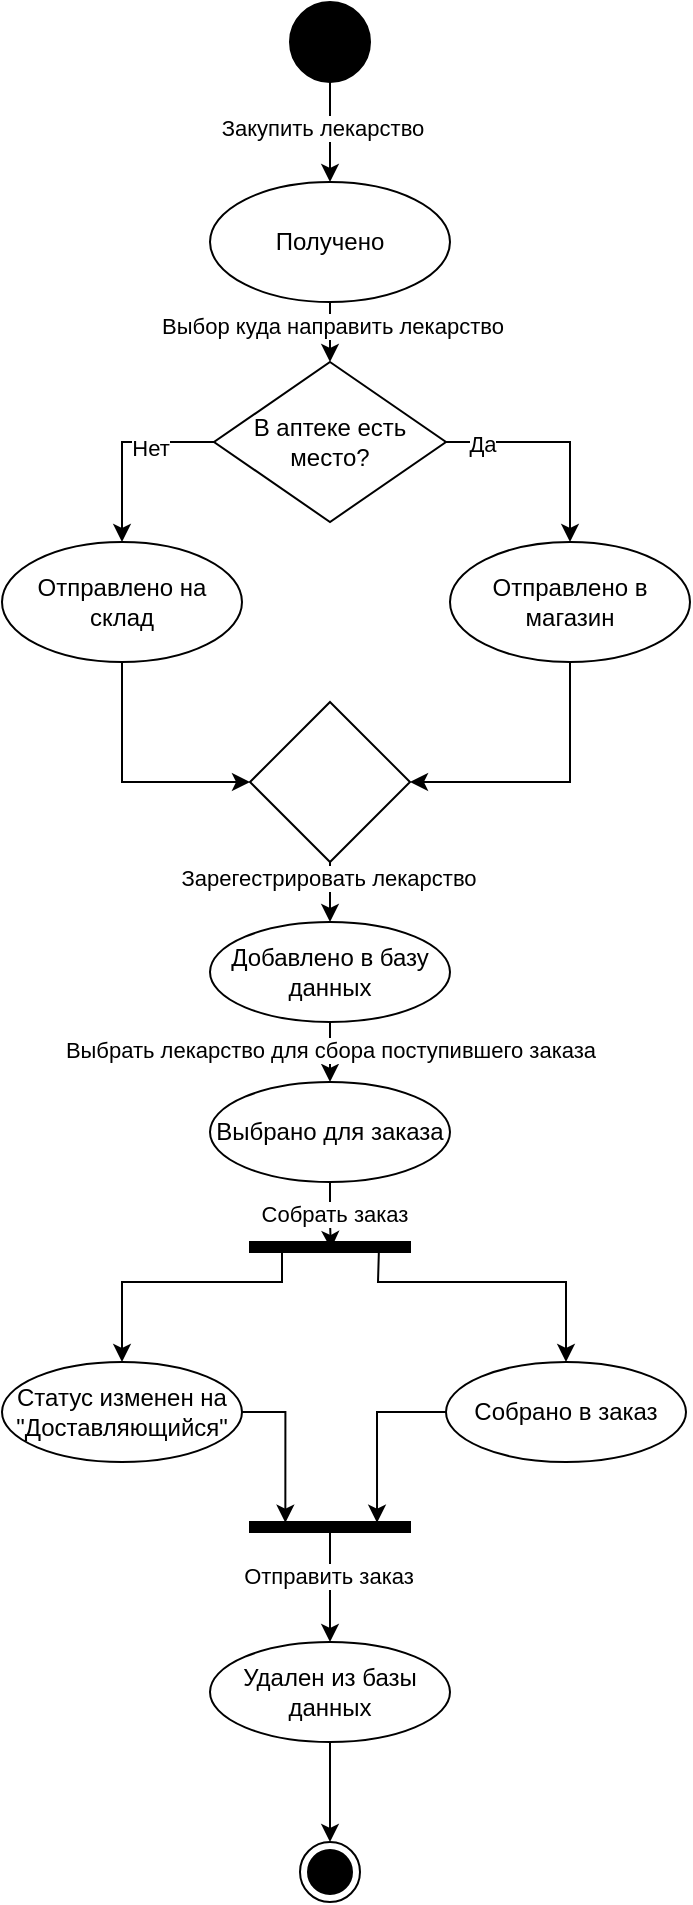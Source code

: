 <mxfile version="26.2.3">
  <diagram name="Page-1" id="vK6EdAKfeL86M8nbuQIk">
    <mxGraphModel dx="1115" dy="918" grid="1" gridSize="10" guides="1" tooltips="1" connect="1" arrows="1" fold="1" page="1" pageScale="1" pageWidth="827" pageHeight="1169" math="0" shadow="0">
      <root>
        <mxCell id="0" />
        <mxCell id="1" parent="0" />
        <mxCell id="EESltQTYkssKowQskmax-5" style="edgeStyle=orthogonalEdgeStyle;rounded=0;orthogonalLoop=1;jettySize=auto;html=1;entryX=0.5;entryY=0;entryDx=0;entryDy=0;" edge="1" parent="1" source="EESltQTYkssKowQskmax-1" target="EESltQTYkssKowQskmax-4">
          <mxGeometry relative="1" as="geometry" />
        </mxCell>
        <mxCell id="EESltQTYkssKowQskmax-6" value="Закупить лекарство" style="edgeLabel;html=1;align=center;verticalAlign=middle;resizable=0;points=[];" vertex="1" connectable="0" parent="EESltQTYkssKowQskmax-5">
          <mxGeometry x="-0.5" y="4" relative="1" as="geometry">
            <mxPoint x="-8" y="10" as="offset" />
          </mxGeometry>
        </mxCell>
        <mxCell id="EESltQTYkssKowQskmax-1" value="" style="ellipse;whiteSpace=wrap;html=1;aspect=fixed;fillColor=#000000;" vertex="1" parent="1">
          <mxGeometry x="374" y="110" width="40" height="40" as="geometry" />
        </mxCell>
        <mxCell id="EESltQTYkssKowQskmax-11" style="edgeStyle=orthogonalEdgeStyle;rounded=0;orthogonalLoop=1;jettySize=auto;html=1;" edge="1" parent="1" source="EESltQTYkssKowQskmax-4" target="EESltQTYkssKowQskmax-10">
          <mxGeometry relative="1" as="geometry" />
        </mxCell>
        <mxCell id="EESltQTYkssKowQskmax-41" value="Выбор куда направить лекарство" style="edgeLabel;html=1;align=center;verticalAlign=middle;resizable=0;points=[];" vertex="1" connectable="0" parent="EESltQTYkssKowQskmax-11">
          <mxGeometry x="0.12" y="-1" relative="1" as="geometry">
            <mxPoint as="offset" />
          </mxGeometry>
        </mxCell>
        <mxCell id="EESltQTYkssKowQskmax-4" value="Получено" style="ellipse;whiteSpace=wrap;html=1;" vertex="1" parent="1">
          <mxGeometry x="334" y="200" width="120" height="60" as="geometry" />
        </mxCell>
        <mxCell id="EESltQTYkssKowQskmax-14" style="edgeStyle=orthogonalEdgeStyle;rounded=0;orthogonalLoop=1;jettySize=auto;html=1;" edge="1" parent="1" source="EESltQTYkssKowQskmax-10" target="EESltQTYkssKowQskmax-12">
          <mxGeometry relative="1" as="geometry">
            <Array as="points">
              <mxPoint x="290" y="330" />
            </Array>
          </mxGeometry>
        </mxCell>
        <mxCell id="EESltQTYkssKowQskmax-16" value="Нет" style="edgeLabel;html=1;align=center;verticalAlign=middle;resizable=0;points=[];" vertex="1" connectable="0" parent="EESltQTYkssKowQskmax-14">
          <mxGeometry x="-0.333" y="3" relative="1" as="geometry">
            <mxPoint as="offset" />
          </mxGeometry>
        </mxCell>
        <mxCell id="EESltQTYkssKowQskmax-15" style="edgeStyle=orthogonalEdgeStyle;rounded=0;orthogonalLoop=1;jettySize=auto;html=1;entryX=0.5;entryY=0;entryDx=0;entryDy=0;" edge="1" parent="1" source="EESltQTYkssKowQskmax-10" target="EESltQTYkssKowQskmax-13">
          <mxGeometry relative="1" as="geometry" />
        </mxCell>
        <mxCell id="EESltQTYkssKowQskmax-17" value="Да" style="edgeLabel;html=1;align=center;verticalAlign=middle;resizable=0;points=[];" vertex="1" connectable="0" parent="EESltQTYkssKowQskmax-15">
          <mxGeometry x="-0.679" y="-1" relative="1" as="geometry">
            <mxPoint as="offset" />
          </mxGeometry>
        </mxCell>
        <mxCell id="EESltQTYkssKowQskmax-10" value="В аптеке есть место?" style="rhombus;whiteSpace=wrap;html=1;" vertex="1" parent="1">
          <mxGeometry x="336" y="290" width="116" height="80" as="geometry" />
        </mxCell>
        <mxCell id="EESltQTYkssKowQskmax-19" style="edgeStyle=orthogonalEdgeStyle;rounded=0;orthogonalLoop=1;jettySize=auto;html=1;entryX=0;entryY=0.5;entryDx=0;entryDy=0;" edge="1" parent="1" source="EESltQTYkssKowQskmax-12" target="EESltQTYkssKowQskmax-18">
          <mxGeometry relative="1" as="geometry">
            <Array as="points">
              <mxPoint x="290" y="500" />
            </Array>
          </mxGeometry>
        </mxCell>
        <mxCell id="EESltQTYkssKowQskmax-12" value="Отправлено на склад" style="ellipse;whiteSpace=wrap;html=1;" vertex="1" parent="1">
          <mxGeometry x="230" y="380" width="120" height="60" as="geometry" />
        </mxCell>
        <mxCell id="EESltQTYkssKowQskmax-20" style="edgeStyle=orthogonalEdgeStyle;rounded=0;orthogonalLoop=1;jettySize=auto;html=1;" edge="1" parent="1" source="EESltQTYkssKowQskmax-13" target="EESltQTYkssKowQskmax-18">
          <mxGeometry relative="1" as="geometry">
            <Array as="points">
              <mxPoint x="514" y="500" />
            </Array>
          </mxGeometry>
        </mxCell>
        <mxCell id="EESltQTYkssKowQskmax-13" value="Отправлено в магазин" style="ellipse;whiteSpace=wrap;html=1;" vertex="1" parent="1">
          <mxGeometry x="454" y="380" width="120" height="60" as="geometry" />
        </mxCell>
        <mxCell id="EESltQTYkssKowQskmax-22" style="edgeStyle=orthogonalEdgeStyle;rounded=0;orthogonalLoop=1;jettySize=auto;html=1;" edge="1" parent="1" source="EESltQTYkssKowQskmax-18" target="EESltQTYkssKowQskmax-21">
          <mxGeometry relative="1" as="geometry" />
        </mxCell>
        <mxCell id="EESltQTYkssKowQskmax-42" value="Зарегестрировать лекарство" style="edgeLabel;html=1;align=center;verticalAlign=middle;resizable=0;points=[];" vertex="1" connectable="0" parent="EESltQTYkssKowQskmax-22">
          <mxGeometry x="-0.687" y="-1" relative="1" as="geometry">
            <mxPoint as="offset" />
          </mxGeometry>
        </mxCell>
        <mxCell id="EESltQTYkssKowQskmax-18" value="" style="rhombus;whiteSpace=wrap;html=1;" vertex="1" parent="1">
          <mxGeometry x="354" y="460" width="80" height="80" as="geometry" />
        </mxCell>
        <mxCell id="EESltQTYkssKowQskmax-25" value="" style="edgeStyle=orthogonalEdgeStyle;rounded=0;orthogonalLoop=1;jettySize=auto;html=1;" edge="1" parent="1" source="EESltQTYkssKowQskmax-21" target="EESltQTYkssKowQskmax-24">
          <mxGeometry relative="1" as="geometry" />
        </mxCell>
        <mxCell id="EESltQTYkssKowQskmax-43" value="Выбрать лекарство для сбора поступившего заказа" style="edgeLabel;html=1;align=center;verticalAlign=middle;resizable=0;points=[];" vertex="1" connectable="0" parent="EESltQTYkssKowQskmax-25">
          <mxGeometry x="0.053" relative="1" as="geometry">
            <mxPoint as="offset" />
          </mxGeometry>
        </mxCell>
        <mxCell id="EESltQTYkssKowQskmax-21" value="Добавлено в базу данных" style="ellipse;whiteSpace=wrap;html=1;" vertex="1" parent="1">
          <mxGeometry x="334" y="570" width="120" height="50" as="geometry" />
        </mxCell>
        <mxCell id="EESltQTYkssKowQskmax-24" value="Выбрано для заказа" style="ellipse;whiteSpace=wrap;html=1;" vertex="1" parent="1">
          <mxGeometry x="334" y="650" width="120" height="50" as="geometry" />
        </mxCell>
        <mxCell id="EESltQTYkssKowQskmax-34" style="edgeStyle=orthogonalEdgeStyle;rounded=0;orthogonalLoop=1;jettySize=auto;html=1;exitX=0.657;exitY=0.184;exitDx=0;exitDy=0;exitPerimeter=0;" edge="1" parent="1" source="EESltQTYkssKowQskmax-28" target="EESltQTYkssKowQskmax-32">
          <mxGeometry relative="1" as="geometry">
            <Array as="points">
              <mxPoint x="370" y="732" />
              <mxPoint x="370" y="750" />
              <mxPoint x="290" y="750" />
            </Array>
          </mxGeometry>
        </mxCell>
        <mxCell id="EESltQTYkssKowQskmax-35" style="edgeStyle=orthogonalEdgeStyle;rounded=0;orthogonalLoop=1;jettySize=auto;html=1;exitX=0.086;exitY=0.805;exitDx=0;exitDy=0;exitPerimeter=0;" edge="1" parent="1" source="EESltQTYkssKowQskmax-28" target="EESltQTYkssKowQskmax-33">
          <mxGeometry relative="1" as="geometry">
            <Array as="points">
              <mxPoint x="418" y="736" />
              <mxPoint x="418" y="750" />
              <mxPoint x="512" y="750" />
            </Array>
          </mxGeometry>
        </mxCell>
        <mxCell id="EESltQTYkssKowQskmax-28" value="" style="html=1;points=[];perimeter=orthogonalPerimeter;fillColor=strokeColor;direction=north;" vertex="1" parent="1">
          <mxGeometry x="354" y="730" width="80" height="5" as="geometry" />
        </mxCell>
        <mxCell id="EESltQTYkssKowQskmax-30" style="edgeStyle=orthogonalEdgeStyle;rounded=0;orthogonalLoop=1;jettySize=auto;html=1;entryX=0.3;entryY=0.506;entryDx=0;entryDy=0;entryPerimeter=0;" edge="1" parent="1" source="EESltQTYkssKowQskmax-24" target="EESltQTYkssKowQskmax-28">
          <mxGeometry relative="1" as="geometry" />
        </mxCell>
        <mxCell id="EESltQTYkssKowQskmax-44" value="Собрать заказ" style="edgeLabel;html=1;align=center;verticalAlign=middle;resizable=0;points=[];" vertex="1" connectable="0" parent="EESltQTYkssKowQskmax-30">
          <mxGeometry x="-0.098" y="2" relative="1" as="geometry">
            <mxPoint as="offset" />
          </mxGeometry>
        </mxCell>
        <mxCell id="EESltQTYkssKowQskmax-47" style="edgeStyle=orthogonalEdgeStyle;rounded=0;orthogonalLoop=1;jettySize=auto;html=1;" edge="1" parent="1" source="EESltQTYkssKowQskmax-31" target="EESltQTYkssKowQskmax-46">
          <mxGeometry relative="1" as="geometry" />
        </mxCell>
        <mxCell id="EESltQTYkssKowQskmax-31" value="Удален из базы данных" style="ellipse;whiteSpace=wrap;html=1;" vertex="1" parent="1">
          <mxGeometry x="334" y="930" width="120" height="50" as="geometry" />
        </mxCell>
        <mxCell id="EESltQTYkssKowQskmax-32" value="Статус изменен на &quot;Доставляющийся&quot;" style="ellipse;whiteSpace=wrap;html=1;" vertex="1" parent="1">
          <mxGeometry x="230" y="790" width="120" height="50" as="geometry" />
        </mxCell>
        <mxCell id="EESltQTYkssKowQskmax-33" value="Собрано в заказ" style="ellipse;whiteSpace=wrap;html=1;" vertex="1" parent="1">
          <mxGeometry x="452" y="790" width="120" height="50" as="geometry" />
        </mxCell>
        <mxCell id="EESltQTYkssKowQskmax-36" style="edgeStyle=orthogonalEdgeStyle;rounded=0;orthogonalLoop=1;jettySize=auto;html=1;exitX=0.5;exitY=1;exitDx=0;exitDy=0;" edge="1" parent="1" source="EESltQTYkssKowQskmax-32" target="EESltQTYkssKowQskmax-32">
          <mxGeometry relative="1" as="geometry" />
        </mxCell>
        <mxCell id="EESltQTYkssKowQskmax-38" style="edgeStyle=orthogonalEdgeStyle;rounded=0;orthogonalLoop=1;jettySize=auto;html=1;entryX=0.5;entryY=0;entryDx=0;entryDy=0;" edge="1" parent="1" source="EESltQTYkssKowQskmax-37" target="EESltQTYkssKowQskmax-31">
          <mxGeometry relative="1" as="geometry" />
        </mxCell>
        <mxCell id="EESltQTYkssKowQskmax-45" value="Отправить заказ" style="edgeLabel;html=1;align=center;verticalAlign=middle;resizable=0;points=[];" vertex="1" connectable="0" parent="EESltQTYkssKowQskmax-38">
          <mxGeometry x="-0.2" y="-1" relative="1" as="geometry">
            <mxPoint as="offset" />
          </mxGeometry>
        </mxCell>
        <mxCell id="EESltQTYkssKowQskmax-37" value="" style="html=1;points=[];perimeter=orthogonalPerimeter;fillColor=strokeColor;direction=north;" vertex="1" parent="1">
          <mxGeometry x="354" y="870" width="80" height="5" as="geometry" />
        </mxCell>
        <mxCell id="EESltQTYkssKowQskmax-39" style="edgeStyle=orthogonalEdgeStyle;rounded=0;orthogonalLoop=1;jettySize=auto;html=1;entryX=0.933;entryY=0.221;entryDx=0;entryDy=0;entryPerimeter=0;" edge="1" parent="1" source="EESltQTYkssKowQskmax-32" target="EESltQTYkssKowQskmax-37">
          <mxGeometry relative="1" as="geometry" />
        </mxCell>
        <mxCell id="EESltQTYkssKowQskmax-40" style="edgeStyle=orthogonalEdgeStyle;rounded=0;orthogonalLoop=1;jettySize=auto;html=1;entryX=0.933;entryY=0.794;entryDx=0;entryDy=0;entryPerimeter=0;" edge="1" parent="1" source="EESltQTYkssKowQskmax-33" target="EESltQTYkssKowQskmax-37">
          <mxGeometry relative="1" as="geometry" />
        </mxCell>
        <mxCell id="EESltQTYkssKowQskmax-46" value="" style="ellipse;html=1;shape=endState;fillColor=strokeColor;" vertex="1" parent="1">
          <mxGeometry x="379" y="1030" width="30" height="30" as="geometry" />
        </mxCell>
      </root>
    </mxGraphModel>
  </diagram>
</mxfile>
